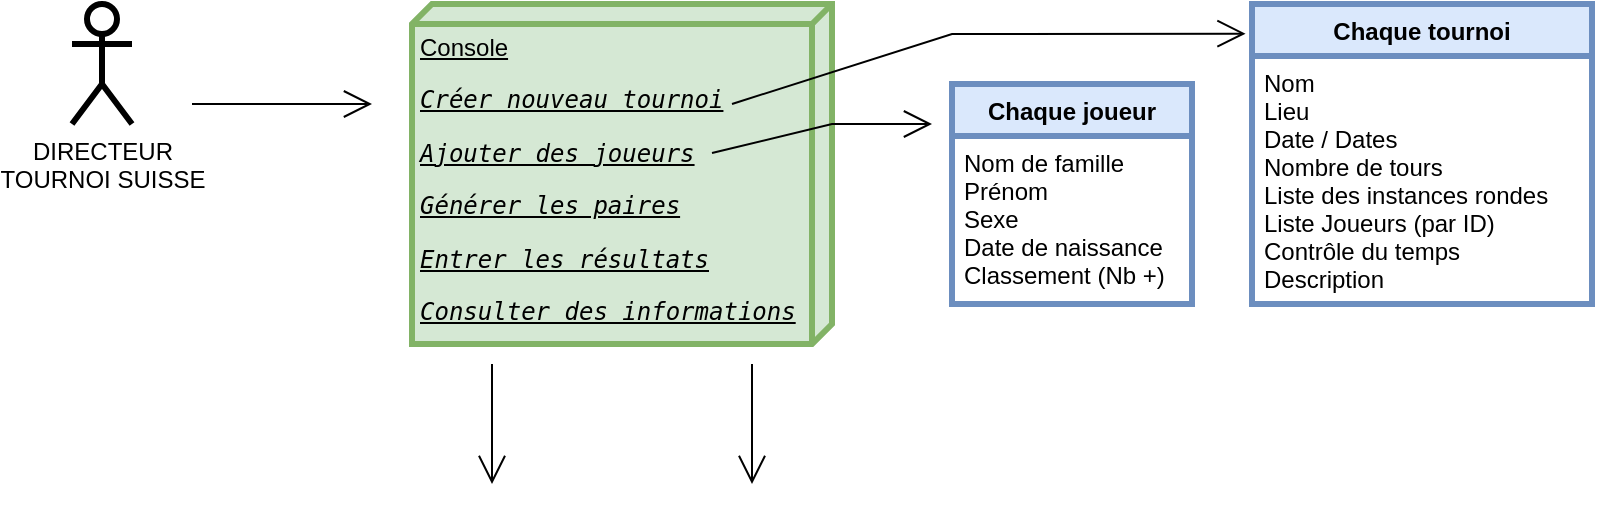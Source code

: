 <mxfile version="16.5.1" type="device"><diagram id="zEmo-EBdbSIW64VVSV1W" name="Page-1"><mxGraphModel dx="1038" dy="641" grid="1" gridSize="10" guides="1" tooltips="1" connect="1" arrows="1" fold="1" page="1" pageScale="1" pageWidth="827" pageHeight="1169" math="0" shadow="0"><root><mxCell id="0"/><mxCell id="1" parent="0"/><mxCell id="3I4s4ZlIJVFcIJEpyhLB-1" value="DIRECTEUR &lt;br&gt;TOURNOI SUISSE" style="shape=umlActor;verticalLabelPosition=bottom;verticalAlign=top;html=1;strokeWidth=3;" vertex="1" parent="1"><mxGeometry x="40" y="140" width="30" height="60" as="geometry"/></mxCell><mxCell id="3I4s4ZlIJVFcIJEpyhLB-2" value="" style="endArrow=open;endFill=1;endSize=12;html=1;rounded=0;" edge="1" parent="1"><mxGeometry width="160" relative="1" as="geometry"><mxPoint x="100" y="190" as="sourcePoint"/><mxPoint x="190" y="190" as="targetPoint"/></mxGeometry></mxCell><mxCell id="3I4s4ZlIJVFcIJEpyhLB-5" value="Console&lt;br&gt;&lt;pre&gt;&lt;i&gt;Créer nouveau tournoi&lt;/i&gt;&lt;/pre&gt;&lt;pre&gt;&lt;i&gt;Ajouter des joueurs&lt;/i&gt;&lt;/pre&gt;&lt;pre&gt;&lt;i&gt;Générer les paires&lt;/i&gt;&lt;/pre&gt;&lt;pre&gt;&lt;i&gt;Entrer les résultats&lt;/i&gt;&lt;/pre&gt;&lt;pre&gt;&lt;i&gt;Consulter des informations&lt;/i&gt;&lt;/pre&gt;" style="verticalAlign=top;align=left;spacingTop=8;spacingLeft=2;spacingRight=12;shape=cube;size=10;direction=south;fontStyle=4;html=1;strokeWidth=3;fillColor=#d5e8d4;strokeColor=#82b366;" vertex="1" parent="1"><mxGeometry x="210" y="140" width="210" height="170" as="geometry"/></mxCell><mxCell id="3I4s4ZlIJVFcIJEpyhLB-6" value="" style="endArrow=open;endFill=1;endSize=12;html=1;rounded=0;entryX=-0.019;entryY=0.099;entryDx=0;entryDy=0;entryPerimeter=0;" edge="1" parent="1" target="3I4s4ZlIJVFcIJEpyhLB-10"><mxGeometry width="160" relative="1" as="geometry"><mxPoint x="370" y="190" as="sourcePoint"/><mxPoint x="540" y="190" as="targetPoint"/><Array as="points"><mxPoint x="480" y="155"/></Array></mxGeometry></mxCell><mxCell id="3I4s4ZlIJVFcIJEpyhLB-7" value="" style="endArrow=open;endFill=1;endSize=12;html=1;rounded=0;" edge="1" parent="1"><mxGeometry width="160" relative="1" as="geometry"><mxPoint x="360" y="214.5" as="sourcePoint"/><mxPoint x="470" y="200" as="targetPoint"/><Array as="points"><mxPoint x="420" y="200"/></Array></mxGeometry></mxCell><mxCell id="3I4s4ZlIJVFcIJEpyhLB-8" value="" style="endArrow=open;endFill=1;endSize=12;html=1;rounded=0;" edge="1" parent="1"><mxGeometry width="160" relative="1" as="geometry"><mxPoint x="380" y="320" as="sourcePoint"/><mxPoint x="380" y="380" as="targetPoint"/></mxGeometry></mxCell><mxCell id="3I4s4ZlIJVFcIJEpyhLB-9" value="" style="endArrow=open;endFill=1;endSize=12;html=1;rounded=0;" edge="1" parent="1"><mxGeometry width="160" relative="1" as="geometry"><mxPoint x="250" y="320" as="sourcePoint"/><mxPoint x="250" y="380" as="targetPoint"/></mxGeometry></mxCell><mxCell id="3I4s4ZlIJVFcIJEpyhLB-10" value="Chaque tournoi" style="swimlane;fontStyle=1;align=center;verticalAlign=top;childLayout=stackLayout;horizontal=1;startSize=26;horizontalStack=0;resizeParent=1;resizeParentMax=0;resizeLast=0;collapsible=1;marginBottom=0;strokeWidth=3;fillColor=#dae8fc;strokeColor=#6c8ebf;" vertex="1" parent="1"><mxGeometry x="630" y="140" width="170" height="150" as="geometry"/></mxCell><mxCell id="3I4s4ZlIJVFcIJEpyhLB-11" value="Nom&#10;Lieu&#10;Date / Dates&#10;Nombre de tours&#10;Liste des instances rondes&#10;Liste Joueurs (par ID)&#10;Contrôle du temps&#10;Description" style="text;strokeColor=none;fillColor=none;align=left;verticalAlign=top;spacingLeft=4;spacingRight=4;overflow=hidden;rotatable=0;points=[[0,0.5],[1,0.5]];portConstraint=eastwest;" vertex="1" parent="3I4s4ZlIJVFcIJEpyhLB-10"><mxGeometry y="26" width="170" height="124" as="geometry"/></mxCell><mxCell id="3I4s4ZlIJVFcIJEpyhLB-14" value="Chaque joueur" style="swimlane;fontStyle=1;align=center;verticalAlign=top;childLayout=stackLayout;horizontal=1;startSize=26;horizontalStack=0;resizeParent=1;resizeParentMax=0;resizeLast=0;collapsible=1;marginBottom=0;strokeWidth=3;fillColor=#dae8fc;strokeColor=#6c8ebf;" vertex="1" parent="1"><mxGeometry x="480" y="180" width="120" height="110" as="geometry"/></mxCell><mxCell id="3I4s4ZlIJVFcIJEpyhLB-15" value="Nom de famille&#10;Prénom&#10;Sexe&#10;Date de naissance&#10;Classement (Nb +)" style="text;strokeColor=none;fillColor=none;align=left;verticalAlign=top;spacingLeft=4;spacingRight=4;overflow=hidden;rotatable=0;points=[[0,0.5],[1,0.5]];portConstraint=eastwest;" vertex="1" parent="3I4s4ZlIJVFcIJEpyhLB-14"><mxGeometry y="26" width="120" height="84" as="geometry"/></mxCell></root></mxGraphModel></diagram></mxfile>